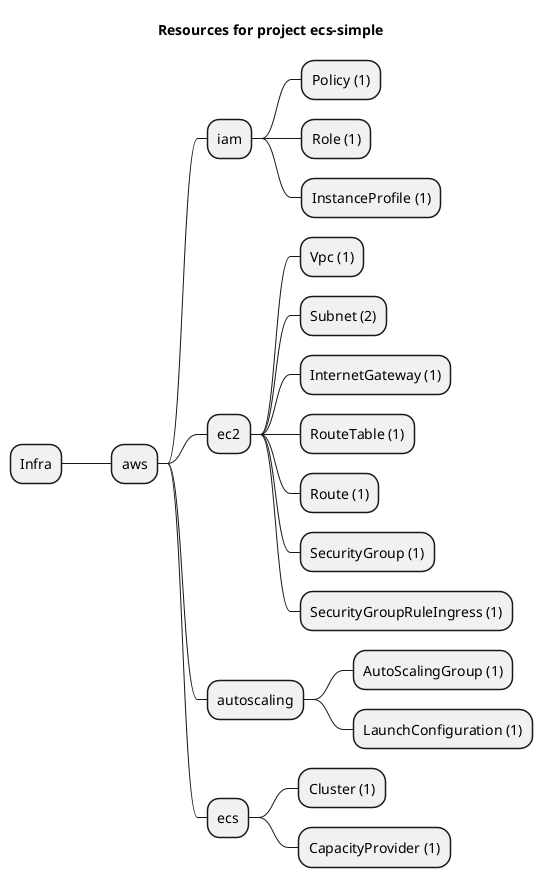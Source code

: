 @startmindmap
title Resources for project ecs-simple
skinparam monochrome true
+ Infra
++ aws
+++ iam
++++ Policy (1)
++++ Role (1)
++++ InstanceProfile (1)
+++ ec2
++++ Vpc (1)
++++ Subnet (2)
++++ InternetGateway (1)
++++ RouteTable (1)
++++ Route (1)
++++ SecurityGroup (1)
++++ SecurityGroupRuleIngress (1)
+++ autoscaling
++++ AutoScalingGroup (1)
++++ LaunchConfiguration (1)
+++ ecs
++++ Cluster (1)
++++ CapacityProvider (1)
@endmindmap